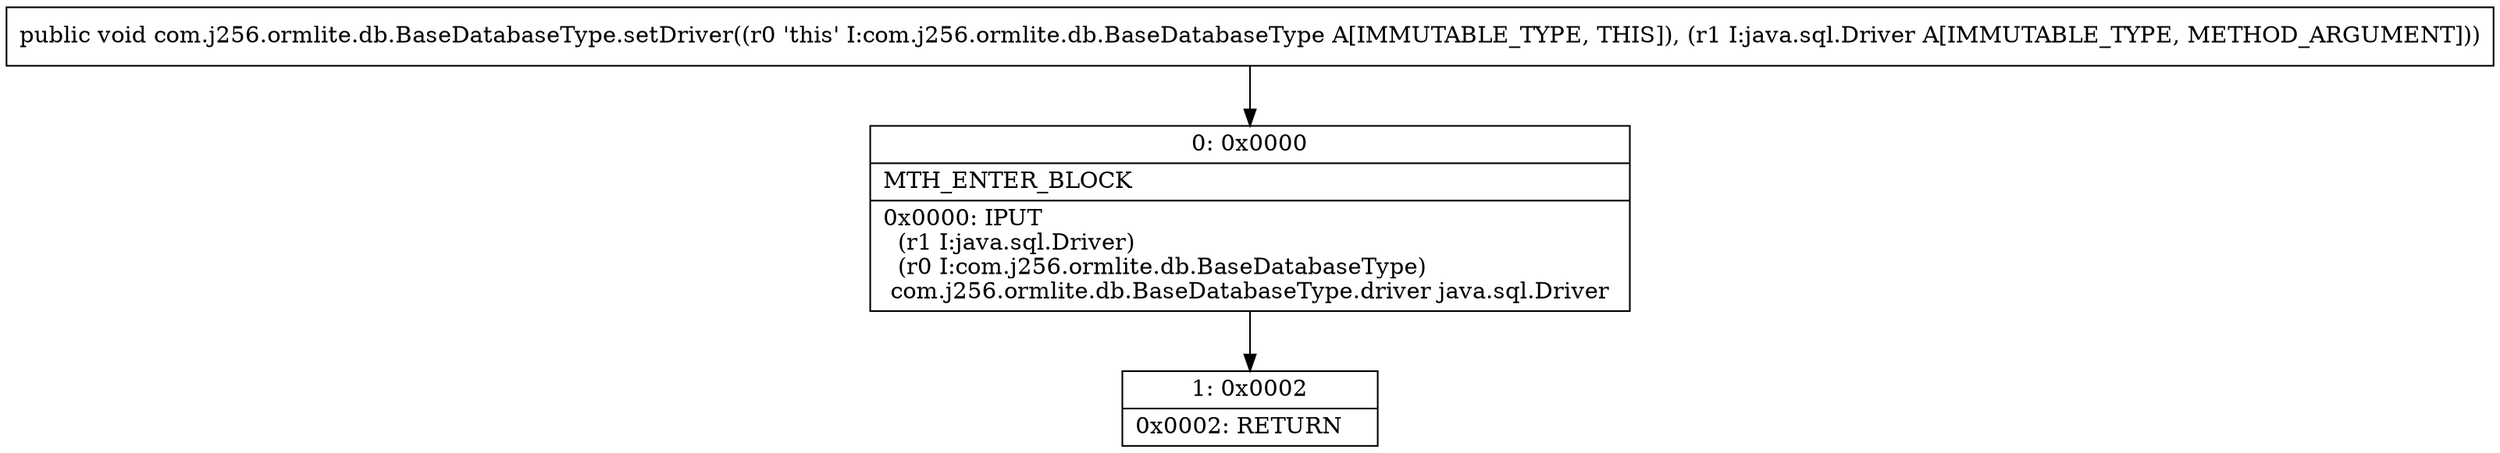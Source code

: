 digraph "CFG forcom.j256.ormlite.db.BaseDatabaseType.setDriver(Ljava\/sql\/Driver;)V" {
Node_0 [shape=record,label="{0\:\ 0x0000|MTH_ENTER_BLOCK\l|0x0000: IPUT  \l  (r1 I:java.sql.Driver)\l  (r0 I:com.j256.ormlite.db.BaseDatabaseType)\l com.j256.ormlite.db.BaseDatabaseType.driver java.sql.Driver \l}"];
Node_1 [shape=record,label="{1\:\ 0x0002|0x0002: RETURN   \l}"];
MethodNode[shape=record,label="{public void com.j256.ormlite.db.BaseDatabaseType.setDriver((r0 'this' I:com.j256.ormlite.db.BaseDatabaseType A[IMMUTABLE_TYPE, THIS]), (r1 I:java.sql.Driver A[IMMUTABLE_TYPE, METHOD_ARGUMENT])) }"];
MethodNode -> Node_0;
Node_0 -> Node_1;
}

